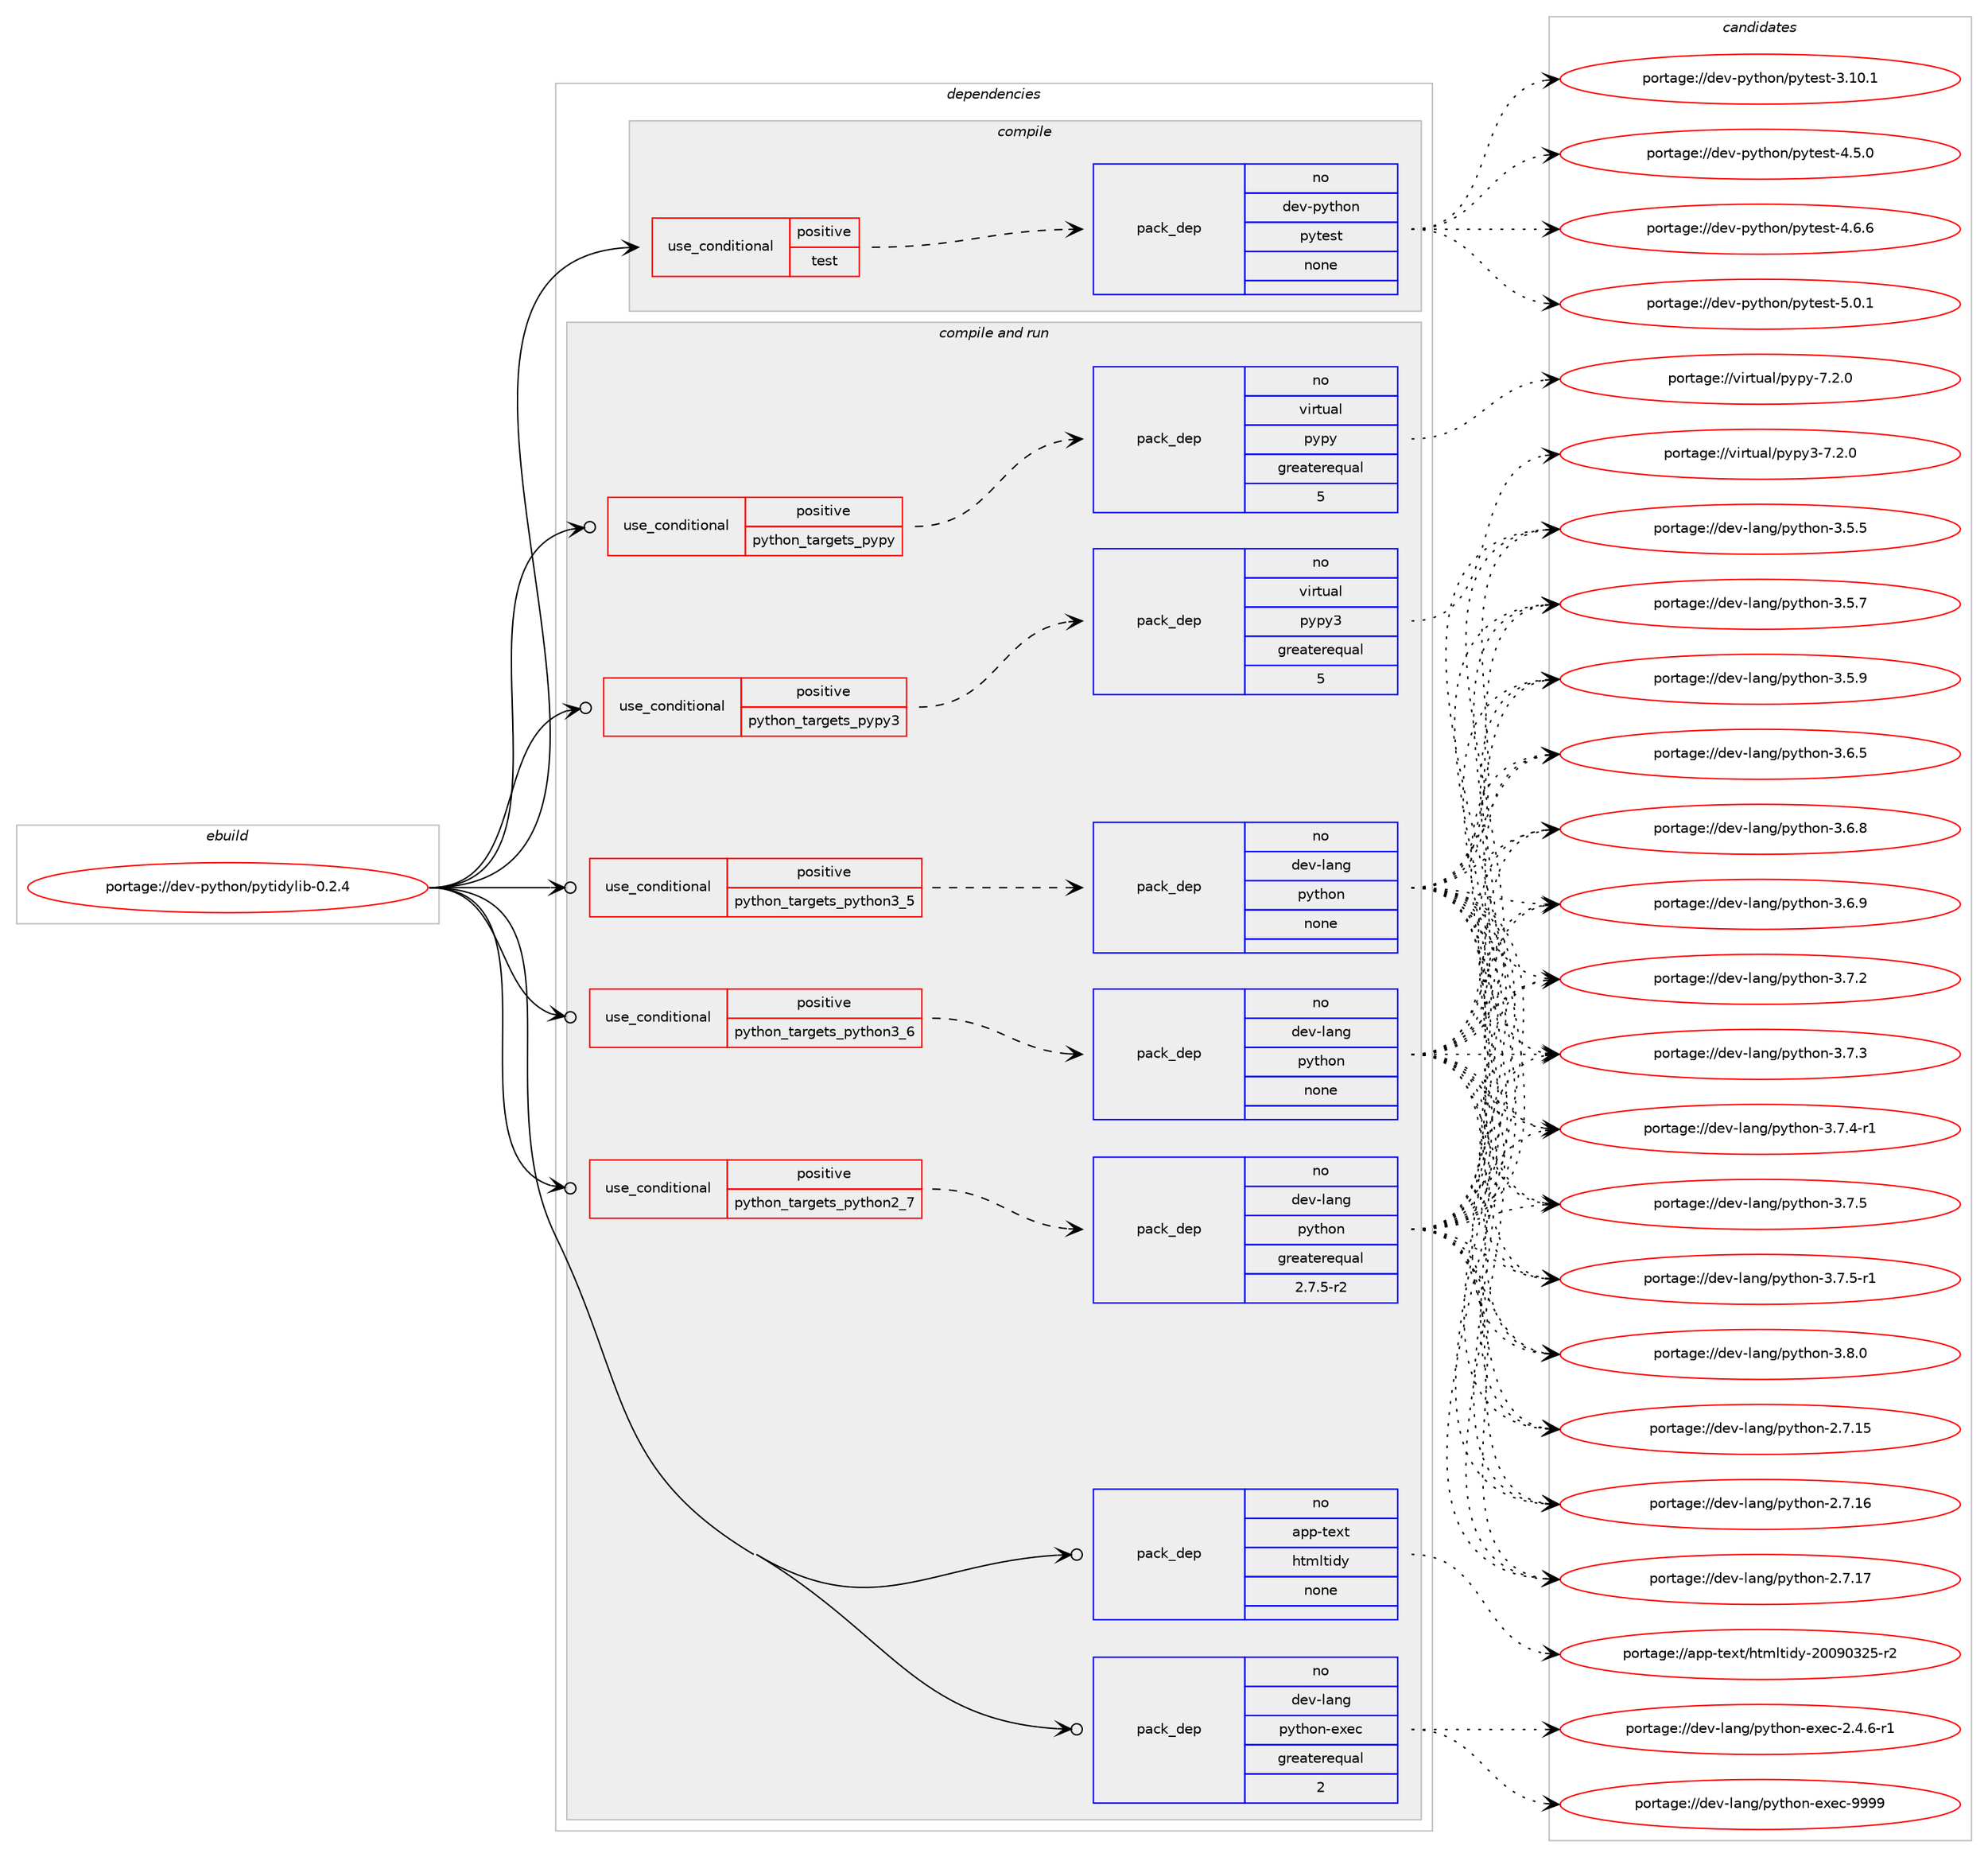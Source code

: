 digraph prolog {

# *************
# Graph options
# *************

newrank=true;
concentrate=true;
compound=true;
graph [rankdir=LR,fontname=Helvetica,fontsize=10,ranksep=1.5];#, ranksep=2.5, nodesep=0.2];
edge  [arrowhead=vee];
node  [fontname=Helvetica,fontsize=10];

# **********
# The ebuild
# **********

subgraph cluster_leftcol {
color=gray;
rank=same;
label=<<i>ebuild</i>>;
id [label="portage://dev-python/pytidylib-0.2.4", color=red, width=4, href="../dev-python/pytidylib-0.2.4.svg"];
}

# ****************
# The dependencies
# ****************

subgraph cluster_midcol {
color=gray;
label=<<i>dependencies</i>>;
subgraph cluster_compile {
fillcolor="#eeeeee";
style=filled;
label=<<i>compile</i>>;
subgraph cond37383 {
dependency168562 [label=<<TABLE BORDER="0" CELLBORDER="1" CELLSPACING="0" CELLPADDING="4"><TR><TD ROWSPAN="3" CELLPADDING="10">use_conditional</TD></TR><TR><TD>positive</TD></TR><TR><TD>test</TD></TR></TABLE>>, shape=none, color=red];
subgraph pack127785 {
dependency168563 [label=<<TABLE BORDER="0" CELLBORDER="1" CELLSPACING="0" CELLPADDING="4" WIDTH="220"><TR><TD ROWSPAN="6" CELLPADDING="30">pack_dep</TD></TR><TR><TD WIDTH="110">no</TD></TR><TR><TD>dev-python</TD></TR><TR><TD>pytest</TD></TR><TR><TD>none</TD></TR><TR><TD></TD></TR></TABLE>>, shape=none, color=blue];
}
dependency168562:e -> dependency168563:w [weight=20,style="dashed",arrowhead="vee"];
}
id:e -> dependency168562:w [weight=20,style="solid",arrowhead="vee"];
}
subgraph cluster_compileandrun {
fillcolor="#eeeeee";
style=filled;
label=<<i>compile and run</i>>;
subgraph cond37384 {
dependency168564 [label=<<TABLE BORDER="0" CELLBORDER="1" CELLSPACING="0" CELLPADDING="4"><TR><TD ROWSPAN="3" CELLPADDING="10">use_conditional</TD></TR><TR><TD>positive</TD></TR><TR><TD>python_targets_pypy</TD></TR></TABLE>>, shape=none, color=red];
subgraph pack127786 {
dependency168565 [label=<<TABLE BORDER="0" CELLBORDER="1" CELLSPACING="0" CELLPADDING="4" WIDTH="220"><TR><TD ROWSPAN="6" CELLPADDING="30">pack_dep</TD></TR><TR><TD WIDTH="110">no</TD></TR><TR><TD>virtual</TD></TR><TR><TD>pypy</TD></TR><TR><TD>greaterequal</TD></TR><TR><TD>5</TD></TR></TABLE>>, shape=none, color=blue];
}
dependency168564:e -> dependency168565:w [weight=20,style="dashed",arrowhead="vee"];
}
id:e -> dependency168564:w [weight=20,style="solid",arrowhead="odotvee"];
subgraph cond37385 {
dependency168566 [label=<<TABLE BORDER="0" CELLBORDER="1" CELLSPACING="0" CELLPADDING="4"><TR><TD ROWSPAN="3" CELLPADDING="10">use_conditional</TD></TR><TR><TD>positive</TD></TR><TR><TD>python_targets_pypy3</TD></TR></TABLE>>, shape=none, color=red];
subgraph pack127787 {
dependency168567 [label=<<TABLE BORDER="0" CELLBORDER="1" CELLSPACING="0" CELLPADDING="4" WIDTH="220"><TR><TD ROWSPAN="6" CELLPADDING="30">pack_dep</TD></TR><TR><TD WIDTH="110">no</TD></TR><TR><TD>virtual</TD></TR><TR><TD>pypy3</TD></TR><TR><TD>greaterequal</TD></TR><TR><TD>5</TD></TR></TABLE>>, shape=none, color=blue];
}
dependency168566:e -> dependency168567:w [weight=20,style="dashed",arrowhead="vee"];
}
id:e -> dependency168566:w [weight=20,style="solid",arrowhead="odotvee"];
subgraph cond37386 {
dependency168568 [label=<<TABLE BORDER="0" CELLBORDER="1" CELLSPACING="0" CELLPADDING="4"><TR><TD ROWSPAN="3" CELLPADDING="10">use_conditional</TD></TR><TR><TD>positive</TD></TR><TR><TD>python_targets_python2_7</TD></TR></TABLE>>, shape=none, color=red];
subgraph pack127788 {
dependency168569 [label=<<TABLE BORDER="0" CELLBORDER="1" CELLSPACING="0" CELLPADDING="4" WIDTH="220"><TR><TD ROWSPAN="6" CELLPADDING="30">pack_dep</TD></TR><TR><TD WIDTH="110">no</TD></TR><TR><TD>dev-lang</TD></TR><TR><TD>python</TD></TR><TR><TD>greaterequal</TD></TR><TR><TD>2.7.5-r2</TD></TR></TABLE>>, shape=none, color=blue];
}
dependency168568:e -> dependency168569:w [weight=20,style="dashed",arrowhead="vee"];
}
id:e -> dependency168568:w [weight=20,style="solid",arrowhead="odotvee"];
subgraph cond37387 {
dependency168570 [label=<<TABLE BORDER="0" CELLBORDER="1" CELLSPACING="0" CELLPADDING="4"><TR><TD ROWSPAN="3" CELLPADDING="10">use_conditional</TD></TR><TR><TD>positive</TD></TR><TR><TD>python_targets_python3_5</TD></TR></TABLE>>, shape=none, color=red];
subgraph pack127789 {
dependency168571 [label=<<TABLE BORDER="0" CELLBORDER="1" CELLSPACING="0" CELLPADDING="4" WIDTH="220"><TR><TD ROWSPAN="6" CELLPADDING="30">pack_dep</TD></TR><TR><TD WIDTH="110">no</TD></TR><TR><TD>dev-lang</TD></TR><TR><TD>python</TD></TR><TR><TD>none</TD></TR><TR><TD></TD></TR></TABLE>>, shape=none, color=blue];
}
dependency168570:e -> dependency168571:w [weight=20,style="dashed",arrowhead="vee"];
}
id:e -> dependency168570:w [weight=20,style="solid",arrowhead="odotvee"];
subgraph cond37388 {
dependency168572 [label=<<TABLE BORDER="0" CELLBORDER="1" CELLSPACING="0" CELLPADDING="4"><TR><TD ROWSPAN="3" CELLPADDING="10">use_conditional</TD></TR><TR><TD>positive</TD></TR><TR><TD>python_targets_python3_6</TD></TR></TABLE>>, shape=none, color=red];
subgraph pack127790 {
dependency168573 [label=<<TABLE BORDER="0" CELLBORDER="1" CELLSPACING="0" CELLPADDING="4" WIDTH="220"><TR><TD ROWSPAN="6" CELLPADDING="30">pack_dep</TD></TR><TR><TD WIDTH="110">no</TD></TR><TR><TD>dev-lang</TD></TR><TR><TD>python</TD></TR><TR><TD>none</TD></TR><TR><TD></TD></TR></TABLE>>, shape=none, color=blue];
}
dependency168572:e -> dependency168573:w [weight=20,style="dashed",arrowhead="vee"];
}
id:e -> dependency168572:w [weight=20,style="solid",arrowhead="odotvee"];
subgraph pack127791 {
dependency168574 [label=<<TABLE BORDER="0" CELLBORDER="1" CELLSPACING="0" CELLPADDING="4" WIDTH="220"><TR><TD ROWSPAN="6" CELLPADDING="30">pack_dep</TD></TR><TR><TD WIDTH="110">no</TD></TR><TR><TD>app-text</TD></TR><TR><TD>htmltidy</TD></TR><TR><TD>none</TD></TR><TR><TD></TD></TR></TABLE>>, shape=none, color=blue];
}
id:e -> dependency168574:w [weight=20,style="solid",arrowhead="odotvee"];
subgraph pack127792 {
dependency168575 [label=<<TABLE BORDER="0" CELLBORDER="1" CELLSPACING="0" CELLPADDING="4" WIDTH="220"><TR><TD ROWSPAN="6" CELLPADDING="30">pack_dep</TD></TR><TR><TD WIDTH="110">no</TD></TR><TR><TD>dev-lang</TD></TR><TR><TD>python-exec</TD></TR><TR><TD>greaterequal</TD></TR><TR><TD>2</TD></TR></TABLE>>, shape=none, color=blue];
}
id:e -> dependency168575:w [weight=20,style="solid",arrowhead="odotvee"];
}
subgraph cluster_run {
fillcolor="#eeeeee";
style=filled;
label=<<i>run</i>>;
}
}

# **************
# The candidates
# **************

subgraph cluster_choices {
rank=same;
color=gray;
label=<<i>candidates</i>>;

subgraph choice127785 {
color=black;
nodesep=1;
choiceportage100101118451121211161041111104711212111610111511645514649484649 [label="portage://dev-python/pytest-3.10.1", color=red, width=4,href="../dev-python/pytest-3.10.1.svg"];
choiceportage1001011184511212111610411111047112121116101115116455246534648 [label="portage://dev-python/pytest-4.5.0", color=red, width=4,href="../dev-python/pytest-4.5.0.svg"];
choiceportage1001011184511212111610411111047112121116101115116455246544654 [label="portage://dev-python/pytest-4.6.6", color=red, width=4,href="../dev-python/pytest-4.6.6.svg"];
choiceportage1001011184511212111610411111047112121116101115116455346484649 [label="portage://dev-python/pytest-5.0.1", color=red, width=4,href="../dev-python/pytest-5.0.1.svg"];
dependency168563:e -> choiceportage100101118451121211161041111104711212111610111511645514649484649:w [style=dotted,weight="100"];
dependency168563:e -> choiceportage1001011184511212111610411111047112121116101115116455246534648:w [style=dotted,weight="100"];
dependency168563:e -> choiceportage1001011184511212111610411111047112121116101115116455246544654:w [style=dotted,weight="100"];
dependency168563:e -> choiceportage1001011184511212111610411111047112121116101115116455346484649:w [style=dotted,weight="100"];
}
subgraph choice127786 {
color=black;
nodesep=1;
choiceportage1181051141161179710847112121112121455546504648 [label="portage://virtual/pypy-7.2.0", color=red, width=4,href="../virtual/pypy-7.2.0.svg"];
dependency168565:e -> choiceportage1181051141161179710847112121112121455546504648:w [style=dotted,weight="100"];
}
subgraph choice127787 {
color=black;
nodesep=1;
choiceportage118105114116117971084711212111212151455546504648 [label="portage://virtual/pypy3-7.2.0", color=red, width=4,href="../virtual/pypy3-7.2.0.svg"];
dependency168567:e -> choiceportage118105114116117971084711212111212151455546504648:w [style=dotted,weight="100"];
}
subgraph choice127788 {
color=black;
nodesep=1;
choiceportage10010111845108971101034711212111610411111045504655464953 [label="portage://dev-lang/python-2.7.15", color=red, width=4,href="../dev-lang/python-2.7.15.svg"];
choiceportage10010111845108971101034711212111610411111045504655464954 [label="portage://dev-lang/python-2.7.16", color=red, width=4,href="../dev-lang/python-2.7.16.svg"];
choiceportage10010111845108971101034711212111610411111045504655464955 [label="portage://dev-lang/python-2.7.17", color=red, width=4,href="../dev-lang/python-2.7.17.svg"];
choiceportage100101118451089711010347112121116104111110455146534653 [label="portage://dev-lang/python-3.5.5", color=red, width=4,href="../dev-lang/python-3.5.5.svg"];
choiceportage100101118451089711010347112121116104111110455146534655 [label="portage://dev-lang/python-3.5.7", color=red, width=4,href="../dev-lang/python-3.5.7.svg"];
choiceportage100101118451089711010347112121116104111110455146534657 [label="portage://dev-lang/python-3.5.9", color=red, width=4,href="../dev-lang/python-3.5.9.svg"];
choiceportage100101118451089711010347112121116104111110455146544653 [label="portage://dev-lang/python-3.6.5", color=red, width=4,href="../dev-lang/python-3.6.5.svg"];
choiceportage100101118451089711010347112121116104111110455146544656 [label="portage://dev-lang/python-3.6.8", color=red, width=4,href="../dev-lang/python-3.6.8.svg"];
choiceportage100101118451089711010347112121116104111110455146544657 [label="portage://dev-lang/python-3.6.9", color=red, width=4,href="../dev-lang/python-3.6.9.svg"];
choiceportage100101118451089711010347112121116104111110455146554650 [label="portage://dev-lang/python-3.7.2", color=red, width=4,href="../dev-lang/python-3.7.2.svg"];
choiceportage100101118451089711010347112121116104111110455146554651 [label="portage://dev-lang/python-3.7.3", color=red, width=4,href="../dev-lang/python-3.7.3.svg"];
choiceportage1001011184510897110103471121211161041111104551465546524511449 [label="portage://dev-lang/python-3.7.4-r1", color=red, width=4,href="../dev-lang/python-3.7.4-r1.svg"];
choiceportage100101118451089711010347112121116104111110455146554653 [label="portage://dev-lang/python-3.7.5", color=red, width=4,href="../dev-lang/python-3.7.5.svg"];
choiceportage1001011184510897110103471121211161041111104551465546534511449 [label="portage://dev-lang/python-3.7.5-r1", color=red, width=4,href="../dev-lang/python-3.7.5-r1.svg"];
choiceportage100101118451089711010347112121116104111110455146564648 [label="portage://dev-lang/python-3.8.0", color=red, width=4,href="../dev-lang/python-3.8.0.svg"];
dependency168569:e -> choiceportage10010111845108971101034711212111610411111045504655464953:w [style=dotted,weight="100"];
dependency168569:e -> choiceportage10010111845108971101034711212111610411111045504655464954:w [style=dotted,weight="100"];
dependency168569:e -> choiceportage10010111845108971101034711212111610411111045504655464955:w [style=dotted,weight="100"];
dependency168569:e -> choiceportage100101118451089711010347112121116104111110455146534653:w [style=dotted,weight="100"];
dependency168569:e -> choiceportage100101118451089711010347112121116104111110455146534655:w [style=dotted,weight="100"];
dependency168569:e -> choiceportage100101118451089711010347112121116104111110455146534657:w [style=dotted,weight="100"];
dependency168569:e -> choiceportage100101118451089711010347112121116104111110455146544653:w [style=dotted,weight="100"];
dependency168569:e -> choiceportage100101118451089711010347112121116104111110455146544656:w [style=dotted,weight="100"];
dependency168569:e -> choiceportage100101118451089711010347112121116104111110455146544657:w [style=dotted,weight="100"];
dependency168569:e -> choiceportage100101118451089711010347112121116104111110455146554650:w [style=dotted,weight="100"];
dependency168569:e -> choiceportage100101118451089711010347112121116104111110455146554651:w [style=dotted,weight="100"];
dependency168569:e -> choiceportage1001011184510897110103471121211161041111104551465546524511449:w [style=dotted,weight="100"];
dependency168569:e -> choiceportage100101118451089711010347112121116104111110455146554653:w [style=dotted,weight="100"];
dependency168569:e -> choiceportage1001011184510897110103471121211161041111104551465546534511449:w [style=dotted,weight="100"];
dependency168569:e -> choiceportage100101118451089711010347112121116104111110455146564648:w [style=dotted,weight="100"];
}
subgraph choice127789 {
color=black;
nodesep=1;
choiceportage10010111845108971101034711212111610411111045504655464953 [label="portage://dev-lang/python-2.7.15", color=red, width=4,href="../dev-lang/python-2.7.15.svg"];
choiceportage10010111845108971101034711212111610411111045504655464954 [label="portage://dev-lang/python-2.7.16", color=red, width=4,href="../dev-lang/python-2.7.16.svg"];
choiceportage10010111845108971101034711212111610411111045504655464955 [label="portage://dev-lang/python-2.7.17", color=red, width=4,href="../dev-lang/python-2.7.17.svg"];
choiceportage100101118451089711010347112121116104111110455146534653 [label="portage://dev-lang/python-3.5.5", color=red, width=4,href="../dev-lang/python-3.5.5.svg"];
choiceportage100101118451089711010347112121116104111110455146534655 [label="portage://dev-lang/python-3.5.7", color=red, width=4,href="../dev-lang/python-3.5.7.svg"];
choiceportage100101118451089711010347112121116104111110455146534657 [label="portage://dev-lang/python-3.5.9", color=red, width=4,href="../dev-lang/python-3.5.9.svg"];
choiceportage100101118451089711010347112121116104111110455146544653 [label="portage://dev-lang/python-3.6.5", color=red, width=4,href="../dev-lang/python-3.6.5.svg"];
choiceportage100101118451089711010347112121116104111110455146544656 [label="portage://dev-lang/python-3.6.8", color=red, width=4,href="../dev-lang/python-3.6.8.svg"];
choiceportage100101118451089711010347112121116104111110455146544657 [label="portage://dev-lang/python-3.6.9", color=red, width=4,href="../dev-lang/python-3.6.9.svg"];
choiceportage100101118451089711010347112121116104111110455146554650 [label="portage://dev-lang/python-3.7.2", color=red, width=4,href="../dev-lang/python-3.7.2.svg"];
choiceportage100101118451089711010347112121116104111110455146554651 [label="portage://dev-lang/python-3.7.3", color=red, width=4,href="../dev-lang/python-3.7.3.svg"];
choiceportage1001011184510897110103471121211161041111104551465546524511449 [label="portage://dev-lang/python-3.7.4-r1", color=red, width=4,href="../dev-lang/python-3.7.4-r1.svg"];
choiceportage100101118451089711010347112121116104111110455146554653 [label="portage://dev-lang/python-3.7.5", color=red, width=4,href="../dev-lang/python-3.7.5.svg"];
choiceportage1001011184510897110103471121211161041111104551465546534511449 [label="portage://dev-lang/python-3.7.5-r1", color=red, width=4,href="../dev-lang/python-3.7.5-r1.svg"];
choiceportage100101118451089711010347112121116104111110455146564648 [label="portage://dev-lang/python-3.8.0", color=red, width=4,href="../dev-lang/python-3.8.0.svg"];
dependency168571:e -> choiceportage10010111845108971101034711212111610411111045504655464953:w [style=dotted,weight="100"];
dependency168571:e -> choiceportage10010111845108971101034711212111610411111045504655464954:w [style=dotted,weight="100"];
dependency168571:e -> choiceportage10010111845108971101034711212111610411111045504655464955:w [style=dotted,weight="100"];
dependency168571:e -> choiceportage100101118451089711010347112121116104111110455146534653:w [style=dotted,weight="100"];
dependency168571:e -> choiceportage100101118451089711010347112121116104111110455146534655:w [style=dotted,weight="100"];
dependency168571:e -> choiceportage100101118451089711010347112121116104111110455146534657:w [style=dotted,weight="100"];
dependency168571:e -> choiceportage100101118451089711010347112121116104111110455146544653:w [style=dotted,weight="100"];
dependency168571:e -> choiceportage100101118451089711010347112121116104111110455146544656:w [style=dotted,weight="100"];
dependency168571:e -> choiceportage100101118451089711010347112121116104111110455146544657:w [style=dotted,weight="100"];
dependency168571:e -> choiceportage100101118451089711010347112121116104111110455146554650:w [style=dotted,weight="100"];
dependency168571:e -> choiceportage100101118451089711010347112121116104111110455146554651:w [style=dotted,weight="100"];
dependency168571:e -> choiceportage1001011184510897110103471121211161041111104551465546524511449:w [style=dotted,weight="100"];
dependency168571:e -> choiceportage100101118451089711010347112121116104111110455146554653:w [style=dotted,weight="100"];
dependency168571:e -> choiceportage1001011184510897110103471121211161041111104551465546534511449:w [style=dotted,weight="100"];
dependency168571:e -> choiceportage100101118451089711010347112121116104111110455146564648:w [style=dotted,weight="100"];
}
subgraph choice127790 {
color=black;
nodesep=1;
choiceportage10010111845108971101034711212111610411111045504655464953 [label="portage://dev-lang/python-2.7.15", color=red, width=4,href="../dev-lang/python-2.7.15.svg"];
choiceportage10010111845108971101034711212111610411111045504655464954 [label="portage://dev-lang/python-2.7.16", color=red, width=4,href="../dev-lang/python-2.7.16.svg"];
choiceportage10010111845108971101034711212111610411111045504655464955 [label="portage://dev-lang/python-2.7.17", color=red, width=4,href="../dev-lang/python-2.7.17.svg"];
choiceportage100101118451089711010347112121116104111110455146534653 [label="portage://dev-lang/python-3.5.5", color=red, width=4,href="../dev-lang/python-3.5.5.svg"];
choiceportage100101118451089711010347112121116104111110455146534655 [label="portage://dev-lang/python-3.5.7", color=red, width=4,href="../dev-lang/python-3.5.7.svg"];
choiceportage100101118451089711010347112121116104111110455146534657 [label="portage://dev-lang/python-3.5.9", color=red, width=4,href="../dev-lang/python-3.5.9.svg"];
choiceportage100101118451089711010347112121116104111110455146544653 [label="portage://dev-lang/python-3.6.5", color=red, width=4,href="../dev-lang/python-3.6.5.svg"];
choiceportage100101118451089711010347112121116104111110455146544656 [label="portage://dev-lang/python-3.6.8", color=red, width=4,href="../dev-lang/python-3.6.8.svg"];
choiceportage100101118451089711010347112121116104111110455146544657 [label="portage://dev-lang/python-3.6.9", color=red, width=4,href="../dev-lang/python-3.6.9.svg"];
choiceportage100101118451089711010347112121116104111110455146554650 [label="portage://dev-lang/python-3.7.2", color=red, width=4,href="../dev-lang/python-3.7.2.svg"];
choiceportage100101118451089711010347112121116104111110455146554651 [label="portage://dev-lang/python-3.7.3", color=red, width=4,href="../dev-lang/python-3.7.3.svg"];
choiceportage1001011184510897110103471121211161041111104551465546524511449 [label="portage://dev-lang/python-3.7.4-r1", color=red, width=4,href="../dev-lang/python-3.7.4-r1.svg"];
choiceportage100101118451089711010347112121116104111110455146554653 [label="portage://dev-lang/python-3.7.5", color=red, width=4,href="../dev-lang/python-3.7.5.svg"];
choiceportage1001011184510897110103471121211161041111104551465546534511449 [label="portage://dev-lang/python-3.7.5-r1", color=red, width=4,href="../dev-lang/python-3.7.5-r1.svg"];
choiceportage100101118451089711010347112121116104111110455146564648 [label="portage://dev-lang/python-3.8.0", color=red, width=4,href="../dev-lang/python-3.8.0.svg"];
dependency168573:e -> choiceportage10010111845108971101034711212111610411111045504655464953:w [style=dotted,weight="100"];
dependency168573:e -> choiceportage10010111845108971101034711212111610411111045504655464954:w [style=dotted,weight="100"];
dependency168573:e -> choiceportage10010111845108971101034711212111610411111045504655464955:w [style=dotted,weight="100"];
dependency168573:e -> choiceportage100101118451089711010347112121116104111110455146534653:w [style=dotted,weight="100"];
dependency168573:e -> choiceportage100101118451089711010347112121116104111110455146534655:w [style=dotted,weight="100"];
dependency168573:e -> choiceportage100101118451089711010347112121116104111110455146534657:w [style=dotted,weight="100"];
dependency168573:e -> choiceportage100101118451089711010347112121116104111110455146544653:w [style=dotted,weight="100"];
dependency168573:e -> choiceportage100101118451089711010347112121116104111110455146544656:w [style=dotted,weight="100"];
dependency168573:e -> choiceportage100101118451089711010347112121116104111110455146544657:w [style=dotted,weight="100"];
dependency168573:e -> choiceportage100101118451089711010347112121116104111110455146554650:w [style=dotted,weight="100"];
dependency168573:e -> choiceportage100101118451089711010347112121116104111110455146554651:w [style=dotted,weight="100"];
dependency168573:e -> choiceportage1001011184510897110103471121211161041111104551465546524511449:w [style=dotted,weight="100"];
dependency168573:e -> choiceportage100101118451089711010347112121116104111110455146554653:w [style=dotted,weight="100"];
dependency168573:e -> choiceportage1001011184510897110103471121211161041111104551465546534511449:w [style=dotted,weight="100"];
dependency168573:e -> choiceportage100101118451089711010347112121116104111110455146564648:w [style=dotted,weight="100"];
}
subgraph choice127791 {
color=black;
nodesep=1;
choiceportage9711211245116101120116471041161091081161051001214550484857485150534511450 [label="portage://app-text/htmltidy-20090325-r2", color=red, width=4,href="../app-text/htmltidy-20090325-r2.svg"];
dependency168574:e -> choiceportage9711211245116101120116471041161091081161051001214550484857485150534511450:w [style=dotted,weight="100"];
}
subgraph choice127792 {
color=black;
nodesep=1;
choiceportage10010111845108971101034711212111610411111045101120101994550465246544511449 [label="portage://dev-lang/python-exec-2.4.6-r1", color=red, width=4,href="../dev-lang/python-exec-2.4.6-r1.svg"];
choiceportage10010111845108971101034711212111610411111045101120101994557575757 [label="portage://dev-lang/python-exec-9999", color=red, width=4,href="../dev-lang/python-exec-9999.svg"];
dependency168575:e -> choiceportage10010111845108971101034711212111610411111045101120101994550465246544511449:w [style=dotted,weight="100"];
dependency168575:e -> choiceportage10010111845108971101034711212111610411111045101120101994557575757:w [style=dotted,weight="100"];
}
}

}
